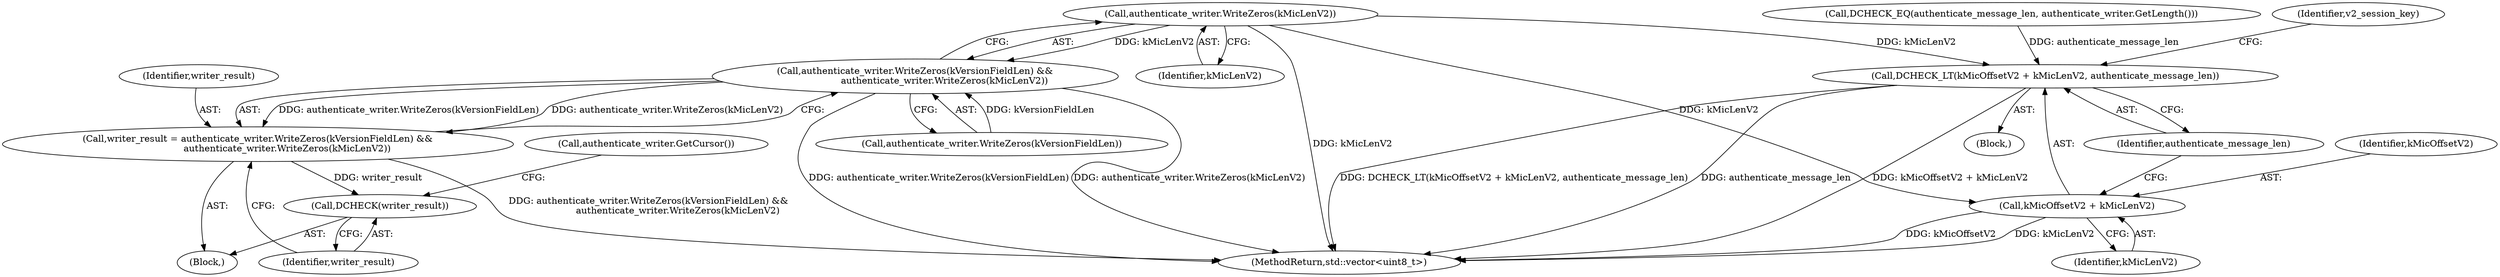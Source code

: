 digraph "0_Chrome_9cfe470d793da6e09b966d435c8fa2ba1625d5fe_3@API" {
"1000280" [label="(Call,authenticate_writer.WriteZeros(kMicLenV2))"];
"1000277" [label="(Call,authenticate_writer.WriteZeros(kVersionFieldLen) &&\n                    authenticate_writer.WriteZeros(kMicLenV2))"];
"1000275" [label="(Call,writer_result = authenticate_writer.WriteZeros(kVersionFieldLen) &&\n                    authenticate_writer.WriteZeros(kMicLenV2))"];
"1000282" [label="(Call,DCHECK(writer_result))"];
"1000355" [label="(Call,DCHECK_LT(kMicOffsetV2 + kMicLenV2, authenticate_message_len))"];
"1000356" [label="(Call,kMicOffsetV2 + kMicLenV2)"];
"1000278" [label="(Call,authenticate_writer.WriteZeros(kVersionFieldLen))"];
"1000358" [label="(Identifier,kMicLenV2)"];
"1000283" [label="(Identifier,writer_result)"];
"1000274" [label="(Block,)"];
"1000280" [label="(Call,authenticate_writer.WriteZeros(kMicLenV2))"];
"1000277" [label="(Call,authenticate_writer.WriteZeros(kVersionFieldLen) &&\n                    authenticate_writer.WriteZeros(kMicLenV2))"];
"1000282" [label="(Call,DCHECK(writer_result))"];
"1000276" [label="(Identifier,writer_result)"];
"1000355" [label="(Call,DCHECK_LT(kMicOffsetV2 + kMicLenV2, authenticate_message_len))"];
"1000357" [label="(Identifier,kMicOffsetV2)"];
"1000286" [label="(Call,authenticate_writer.GetCursor())"];
"1000356" [label="(Call,kMicOffsetV2 + kMicLenV2)"];
"1000345" [label="(Call,DCHECK_EQ(authenticate_message_len, authenticate_writer.GetLength()))"];
"1000359" [label="(Identifier,authenticate_message_len)"];
"1000281" [label="(Identifier,kMicLenV2)"];
"1000362" [label="(Identifier,v2_session_key)"];
"1000275" [label="(Call,writer_result = authenticate_writer.WriteZeros(kVersionFieldLen) &&\n                    authenticate_writer.WriteZeros(kMicLenV2))"];
"1000354" [label="(Block,)"];
"1000369" [label="(MethodReturn,std::vector<uint8_t>)"];
"1000280" -> "1000277"  [label="AST: "];
"1000280" -> "1000281"  [label="CFG: "];
"1000281" -> "1000280"  [label="AST: "];
"1000277" -> "1000280"  [label="CFG: "];
"1000280" -> "1000369"  [label="DDG: kMicLenV2"];
"1000280" -> "1000277"  [label="DDG: kMicLenV2"];
"1000280" -> "1000355"  [label="DDG: kMicLenV2"];
"1000280" -> "1000356"  [label="DDG: kMicLenV2"];
"1000277" -> "1000275"  [label="AST: "];
"1000277" -> "1000278"  [label="CFG: "];
"1000278" -> "1000277"  [label="AST: "];
"1000275" -> "1000277"  [label="CFG: "];
"1000277" -> "1000369"  [label="DDG: authenticate_writer.WriteZeros(kMicLenV2)"];
"1000277" -> "1000369"  [label="DDG: authenticate_writer.WriteZeros(kVersionFieldLen)"];
"1000277" -> "1000275"  [label="DDG: authenticate_writer.WriteZeros(kVersionFieldLen)"];
"1000277" -> "1000275"  [label="DDG: authenticate_writer.WriteZeros(kMicLenV2)"];
"1000278" -> "1000277"  [label="DDG: kVersionFieldLen"];
"1000275" -> "1000274"  [label="AST: "];
"1000276" -> "1000275"  [label="AST: "];
"1000283" -> "1000275"  [label="CFG: "];
"1000275" -> "1000369"  [label="DDG: authenticate_writer.WriteZeros(kVersionFieldLen) &&\n                    authenticate_writer.WriteZeros(kMicLenV2)"];
"1000275" -> "1000282"  [label="DDG: writer_result"];
"1000282" -> "1000274"  [label="AST: "];
"1000282" -> "1000283"  [label="CFG: "];
"1000283" -> "1000282"  [label="AST: "];
"1000286" -> "1000282"  [label="CFG: "];
"1000355" -> "1000354"  [label="AST: "];
"1000355" -> "1000359"  [label="CFG: "];
"1000356" -> "1000355"  [label="AST: "];
"1000359" -> "1000355"  [label="AST: "];
"1000362" -> "1000355"  [label="CFG: "];
"1000355" -> "1000369"  [label="DDG: kMicOffsetV2 + kMicLenV2"];
"1000355" -> "1000369"  [label="DDG: DCHECK_LT(kMicOffsetV2 + kMicLenV2, authenticate_message_len)"];
"1000355" -> "1000369"  [label="DDG: authenticate_message_len"];
"1000345" -> "1000355"  [label="DDG: authenticate_message_len"];
"1000356" -> "1000358"  [label="CFG: "];
"1000357" -> "1000356"  [label="AST: "];
"1000358" -> "1000356"  [label="AST: "];
"1000359" -> "1000356"  [label="CFG: "];
"1000356" -> "1000369"  [label="DDG: kMicOffsetV2"];
"1000356" -> "1000369"  [label="DDG: kMicLenV2"];
}
